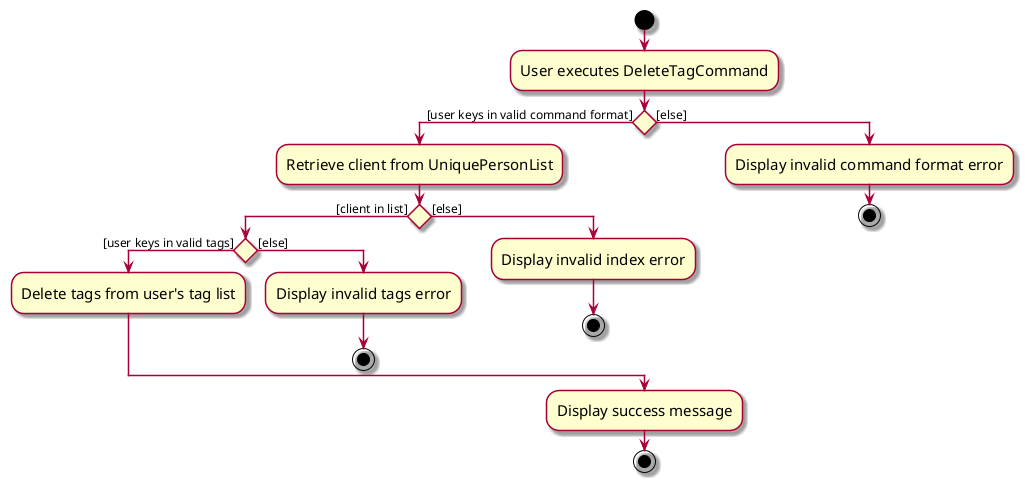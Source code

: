 @startuml
skin rose
skinparam ActivityFontSize 15
skinparam ArrowFontSize 12
start
:User executes DeleteTagCommand;

'Since the beta syntax does not support placing the condition outside the
'diamond we place it as the true branch instead.

if () then ([user keys in valid command format])
    :Retrieve client from UniquePersonList;
    if () then ([client in list])

        if () then([user keys in valid tags])
            :Delete tags from user's tag list;
        else ([else])
            :Display invalid tags error;
        stop
        endif
    else ([else])
        :Display invalid index error;
    stop
    endif
else ([else])
    :Display invalid command format error;
stop
endif
:Display success message;
stop
@enduml

